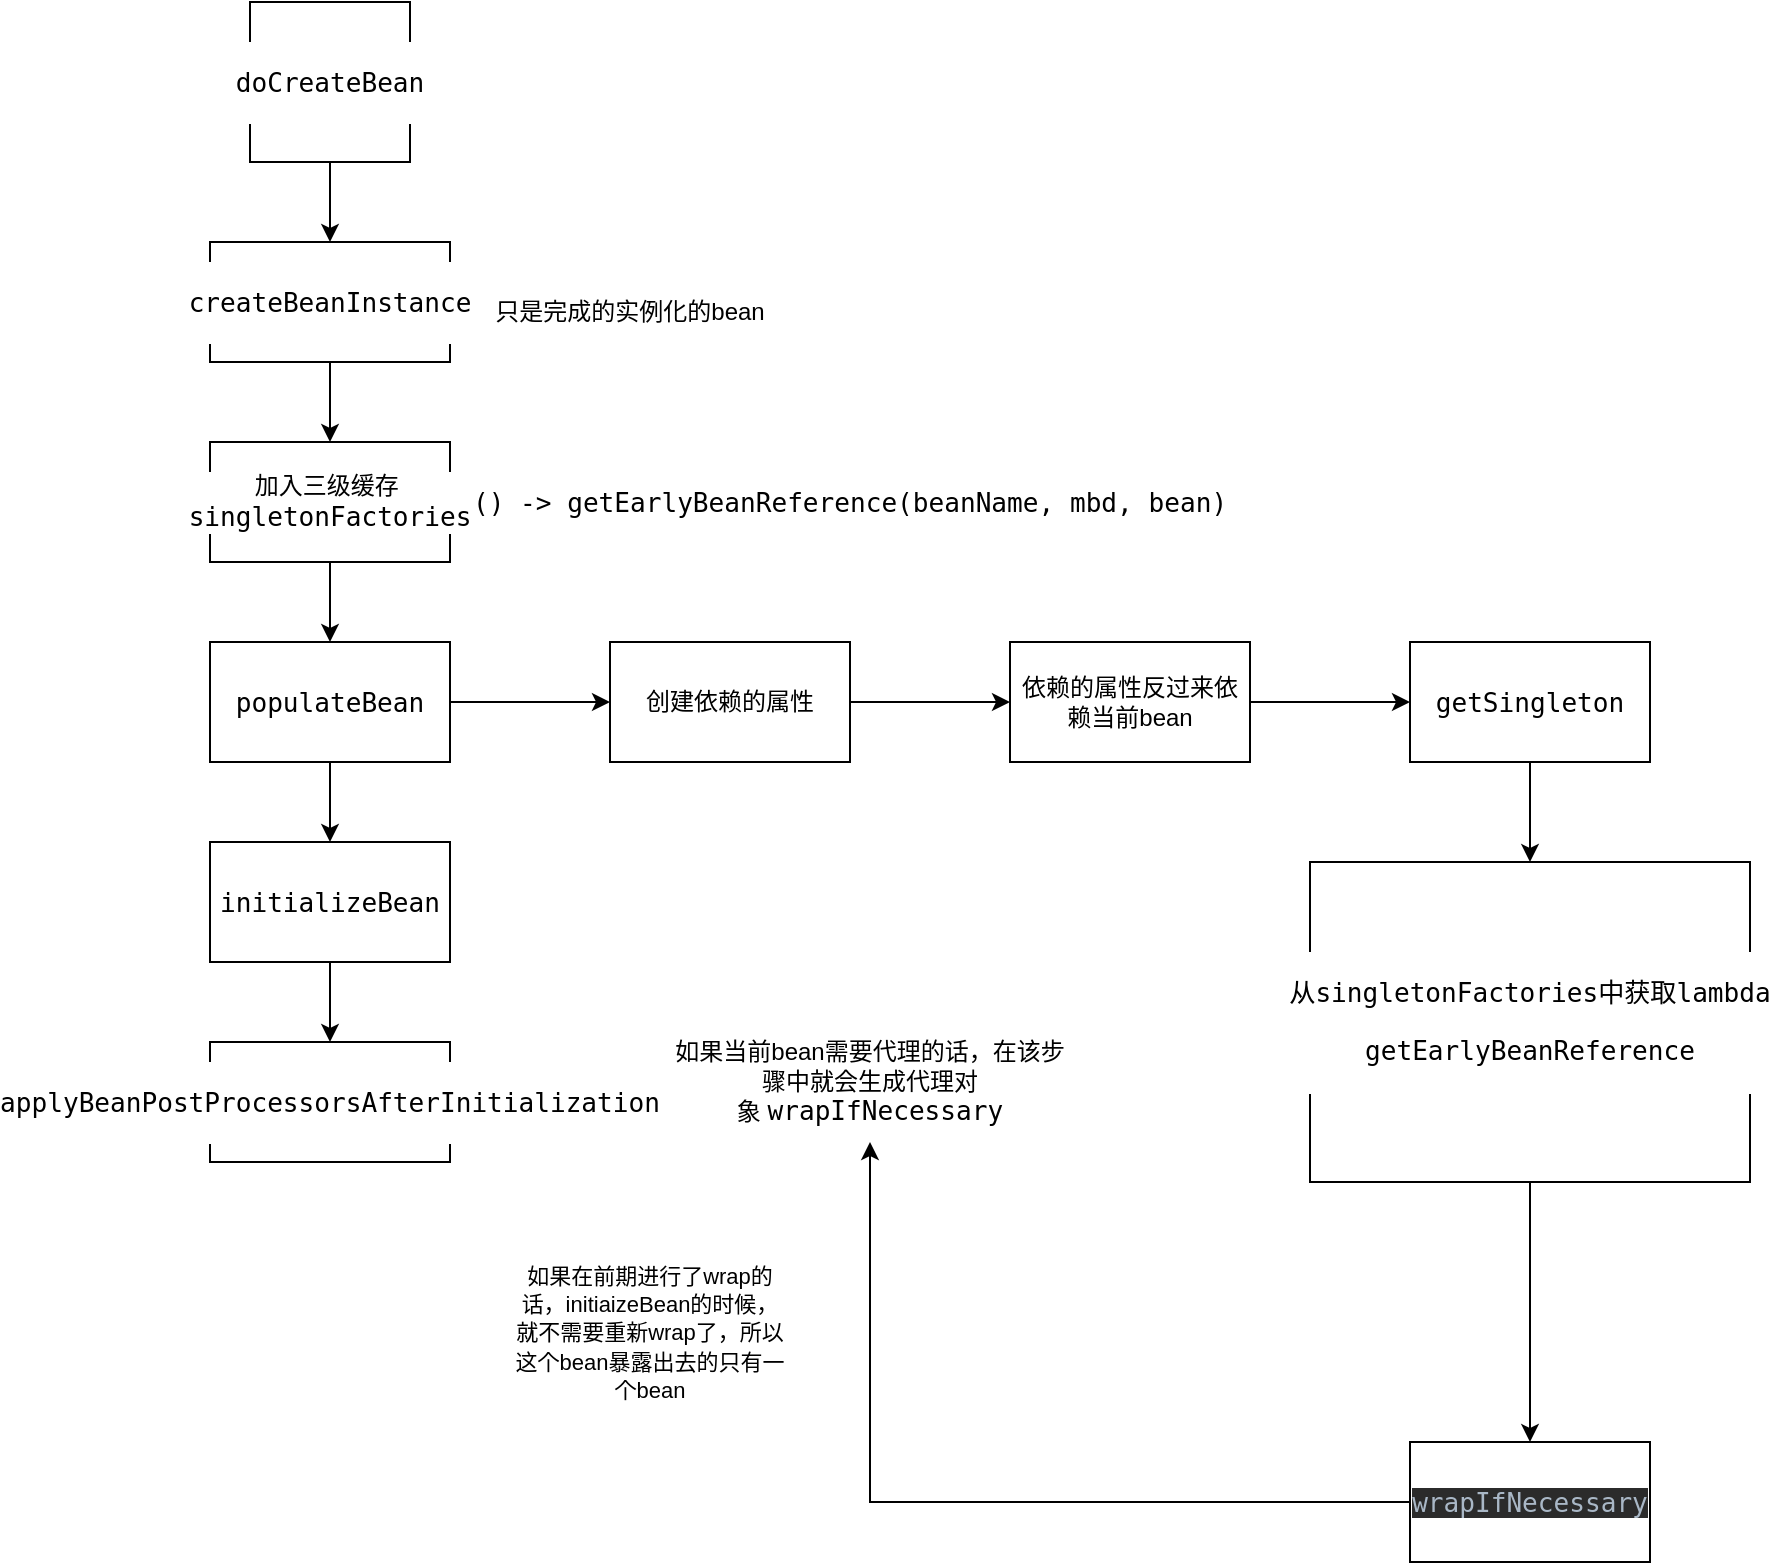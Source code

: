 <mxfile>
    <diagram id="w0q-xcxOvIkCGyriKqsi" name="Page-1">
        <mxGraphModel dx="1046" dy="176" grid="1" gridSize="10" guides="1" tooltips="1" connect="1" arrows="1" fold="1" page="1" pageScale="1" pageWidth="827" pageHeight="1169" math="0" shadow="0">
            <root>
                <mxCell id="0"/>
                <mxCell id="1" parent="0"/>
                <mxCell id="4" value="" style="edgeStyle=orthogonalEdgeStyle;rounded=0;orthogonalLoop=1;jettySize=auto;html=1;labelBackgroundColor=#FFFFFF;" edge="1" parent="1" source="2" target="3">
                    <mxGeometry relative="1" as="geometry"/>
                </mxCell>
                <mxCell id="2" value="&lt;pre style=&quot;font-family: &amp;quot;jetbrains mono&amp;quot;, monospace; font-size: 9.8pt;&quot;&gt;&lt;span style=&quot;&quot;&gt;doCreateBean&lt;/span&gt;&lt;/pre&gt;" style="whiteSpace=wrap;html=1;aspect=fixed;labelBackgroundColor=#FFFFFF;" vertex="1" parent="1">
                    <mxGeometry x="120" y="20" width="80" height="80" as="geometry"/>
                </mxCell>
                <mxCell id="7" value="" style="edgeStyle=orthogonalEdgeStyle;rounded=0;orthogonalLoop=1;jettySize=auto;html=1;labelBackgroundColor=#FFFFFF;" edge="1" parent="1" source="3" target="6">
                    <mxGeometry relative="1" as="geometry"/>
                </mxCell>
                <mxCell id="3" value="&lt;pre style=&quot;font-family: &amp;quot;jetbrains mono&amp;quot;, monospace; font-size: 9.8pt;&quot;&gt;&lt;font&gt;createBeanInstance&lt;/font&gt;&lt;/pre&gt;" style="whiteSpace=wrap;html=1;labelBackgroundColor=#FFFFFF;" vertex="1" parent="1">
                    <mxGeometry x="100" y="140" width="120" height="60" as="geometry"/>
                </mxCell>
                <mxCell id="5" value="只是完成的实例化的bean&lt;br&gt;" style="text;html=1;strokeColor=none;fillColor=none;align=center;verticalAlign=middle;whiteSpace=wrap;rounded=0;labelBackgroundColor=#FFFFFF;" vertex="1" parent="1">
                    <mxGeometry x="240" y="140" width="140" height="70" as="geometry"/>
                </mxCell>
                <mxCell id="10" value="" style="edgeStyle=orthogonalEdgeStyle;rounded=0;orthogonalLoop=1;jettySize=auto;html=1;labelBackgroundColor=#FFFFFF;" edge="1" parent="1" source="6" target="9">
                    <mxGeometry relative="1" as="geometry"/>
                </mxCell>
                <mxCell id="6" value="加入三级缓存&amp;nbsp;&lt;br&gt;&lt;span style=&quot;font-family: &amp;quot;jetbrains mono&amp;quot;, monospace; font-size: 9.8pt;&quot;&gt;singletonFactories&lt;/span&gt;" style="whiteSpace=wrap;html=1;labelBackgroundColor=#FFFFFF;" vertex="1" parent="1">
                    <mxGeometry x="100" y="240" width="120" height="60" as="geometry"/>
                </mxCell>
                <mxCell id="8" value="&lt;pre style=&quot;font-family: &amp;quot;jetbrains mono&amp;quot;, monospace; font-size: 9.8pt;&quot;&gt;() -&amp;gt; getEarlyBeanReference(&lt;span style=&quot;&quot;&gt;beanName&lt;/span&gt;&lt;span style=&quot;&quot;&gt;, &lt;/span&gt;&lt;span style=&quot;&quot;&gt;mbd&lt;/span&gt;&lt;span style=&quot;&quot;&gt;, &lt;/span&gt;&lt;span style=&quot;&quot;&gt;bean&lt;/span&gt;)&lt;/pre&gt;" style="text;html=1;strokeColor=none;fillColor=none;align=center;verticalAlign=middle;whiteSpace=wrap;rounded=0;labelBackgroundColor=#FFFFFF;" vertex="1" parent="1">
                    <mxGeometry x="400" y="260" width="40" height="20" as="geometry"/>
                </mxCell>
                <mxCell id="12" value="" style="edgeStyle=orthogonalEdgeStyle;rounded=0;orthogonalLoop=1;jettySize=auto;html=1;labelBackgroundColor=#FFFFFF;" edge="1" parent="1" source="9" target="11">
                    <mxGeometry relative="1" as="geometry"/>
                </mxCell>
                <mxCell id="19" value="" style="edgeStyle=orthogonalEdgeStyle;rounded=0;orthogonalLoop=1;jettySize=auto;html=1;labelBackgroundColor=#FFFFFF;" edge="1" parent="1" source="9" target="18">
                    <mxGeometry relative="1" as="geometry"/>
                </mxCell>
                <mxCell id="9" value="&lt;pre style=&quot;font-family: &amp;quot;jetbrains mono&amp;quot;, monospace; font-size: 9.8pt;&quot;&gt;populateBean&lt;/pre&gt;" style="whiteSpace=wrap;html=1;labelBackgroundColor=#FFFFFF;" vertex="1" parent="1">
                    <mxGeometry x="100" y="340" width="120" height="60" as="geometry"/>
                </mxCell>
                <mxCell id="14" value="" style="edgeStyle=orthogonalEdgeStyle;rounded=0;orthogonalLoop=1;jettySize=auto;html=1;labelBackgroundColor=#FFFFFF;" edge="1" parent="1" source="11" target="13">
                    <mxGeometry relative="1" as="geometry"/>
                </mxCell>
                <mxCell id="11" value="&lt;pre style=&quot;font-family: &amp;quot;jetbrains mono&amp;quot;, monospace; font-size: 9.8pt;&quot;&gt;initializeBean&lt;/pre&gt;" style="whiteSpace=wrap;html=1;labelBackgroundColor=#FFFFFF;" vertex="1" parent="1">
                    <mxGeometry x="100" y="440" width="120" height="60" as="geometry"/>
                </mxCell>
                <mxCell id="13" value="&lt;pre style=&quot;font-family: &amp;quot;jetbrains mono&amp;quot;, monospace; font-size: 9.8pt;&quot;&gt;applyBeanPostProcessorsAfterInitialization&lt;/pre&gt;" style="whiteSpace=wrap;html=1;labelBackgroundColor=#FFFFFF;" vertex="1" parent="1">
                    <mxGeometry x="100" y="540" width="120" height="60" as="geometry"/>
                </mxCell>
                <mxCell id="15" value="如果当前bean需要代理的话，在该步骤中就会生成代理对象&amp;nbsp;&lt;span style=&quot;font-family: &amp;quot;jetbrains mono&amp;quot;, monospace; font-size: 9.8pt;&quot;&gt;wrapIfNecessary&lt;/span&gt;" style="text;html=1;strokeColor=none;fillColor=none;align=center;verticalAlign=middle;whiteSpace=wrap;rounded=0;labelBackgroundColor=#FFFFFF;" vertex="1" parent="1">
                    <mxGeometry x="330" y="530" width="200" height="60" as="geometry"/>
                </mxCell>
                <mxCell id="21" value="" style="edgeStyle=orthogonalEdgeStyle;rounded=0;orthogonalLoop=1;jettySize=auto;html=1;labelBackgroundColor=#FFFFFF;" edge="1" parent="1" source="18" target="20">
                    <mxGeometry relative="1" as="geometry"/>
                </mxCell>
                <mxCell id="18" value="创建依赖的属性" style="whiteSpace=wrap;html=1;labelBackgroundColor=#FFFFFF;" vertex="1" parent="1">
                    <mxGeometry x="300" y="340" width="120" height="60" as="geometry"/>
                </mxCell>
                <mxCell id="23" value="" style="edgeStyle=orthogonalEdgeStyle;rounded=0;orthogonalLoop=1;jettySize=auto;html=1;labelBackgroundColor=#FFFFFF;" edge="1" parent="1" source="20" target="22">
                    <mxGeometry relative="1" as="geometry"/>
                </mxCell>
                <mxCell id="20" value="依赖的属性反过来依赖当前bean" style="whiteSpace=wrap;html=1;labelBackgroundColor=#FFFFFF;" vertex="1" parent="1">
                    <mxGeometry x="500" y="340" width="120" height="60" as="geometry"/>
                </mxCell>
                <mxCell id="25" value="" style="edgeStyle=orthogonalEdgeStyle;rounded=0;orthogonalLoop=1;jettySize=auto;html=1;labelBackgroundColor=#FFFFFF;" edge="1" parent="1" source="22" target="24">
                    <mxGeometry relative="1" as="geometry"/>
                </mxCell>
                <mxCell id="22" value="&lt;pre style=&quot;font-family: &amp;quot;jetbrains mono&amp;quot;, monospace; font-size: 9.8pt;&quot;&gt;getSingleton&lt;/pre&gt;" style="whiteSpace=wrap;html=1;labelBackgroundColor=#FFFFFF;" vertex="1" parent="1">
                    <mxGeometry x="700" y="340" width="120" height="60" as="geometry"/>
                </mxCell>
                <mxCell id="29" value="" style="edgeStyle=orthogonalEdgeStyle;rounded=0;orthogonalLoop=1;jettySize=auto;html=1;labelBackgroundColor=#FFFFFF;fontColor=#000000;" edge="1" parent="1" source="24" target="28">
                    <mxGeometry relative="1" as="geometry"/>
                </mxCell>
                <mxCell id="24" value="&lt;pre style=&quot;font-family: &amp;quot;jetbrains mono&amp;quot;, monospace; font-size: 9.8pt;&quot;&gt;&lt;span style=&quot;&quot;&gt;从singletonFactories中获取lambda&lt;/span&gt;&lt;/pre&gt;&lt;pre style=&quot;font-family: &amp;quot;jetbrains mono&amp;quot;, monospace; font-size: 9.8pt;&quot;&gt;&lt;pre style=&quot;font-family: &amp;quot;jetbrains mono&amp;quot;, monospace; font-size: 9.8pt;&quot;&gt;getEarlyBeanReference&lt;/pre&gt;&lt;/pre&gt;" style="whiteSpace=wrap;html=1;labelBackgroundColor=#FFFFFF;" vertex="1" parent="1">
                    <mxGeometry x="650" y="450" width="220" height="160" as="geometry"/>
                </mxCell>
                <mxCell id="30" style="edgeStyle=orthogonalEdgeStyle;rounded=0;orthogonalLoop=1;jettySize=auto;html=1;entryX=0.5;entryY=1;entryDx=0;entryDy=0;labelBackgroundColor=#FFFFFF;fontColor=#000000;" edge="1" parent="1" source="28" target="15">
                    <mxGeometry relative="1" as="geometry"/>
                </mxCell>
                <mxCell id="28" value="&lt;pre style=&quot;background-color: #2b2b2b ; color: #a9b7c6 ; font-family: &amp;#34;jetbrains mono&amp;#34; , monospace ; font-size: 9.8pt&quot;&gt;wrapIfNecessary&lt;/pre&gt;" style="whiteSpace=wrap;html=1;labelBackgroundColor=#FFFFFF;" vertex="1" parent="1">
                    <mxGeometry x="700" y="740" width="120" height="60" as="geometry"/>
                </mxCell>
                <mxCell id="32" value="&lt;span style=&quot;font-size: 11px&quot;&gt;如果在前期进行了wrap的话，initiaizeBean的时候，就不需要重新wrap了，所以这个bean暴露出去的只有一个bean&lt;/span&gt;" style="text;html=1;strokeColor=none;fillColor=none;align=center;verticalAlign=middle;whiteSpace=wrap;rounded=0;labelBackgroundColor=#FFFFFF;fontColor=#000000;" vertex="1" parent="1">
                    <mxGeometry x="250" y="660" width="140" height="50" as="geometry"/>
                </mxCell>
            </root>
        </mxGraphModel>
    </diagram>
</mxfile>